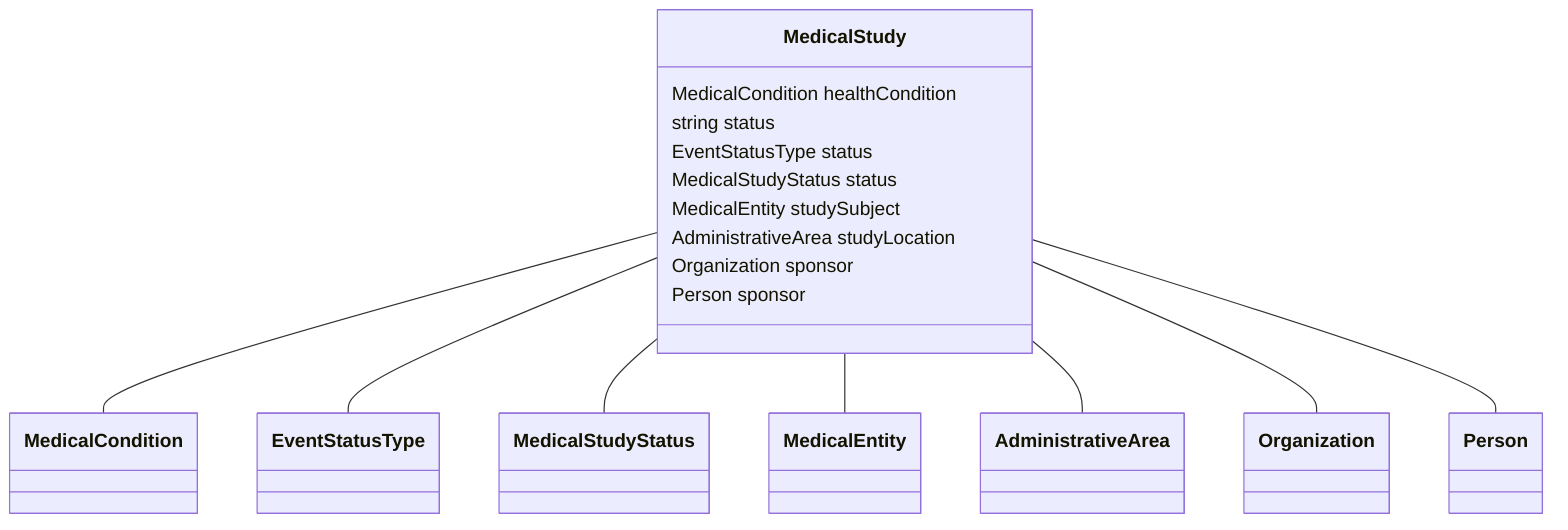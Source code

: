 classDiagram
  MedicalStudy -- MedicalCondition
  MedicalStudy -- EventStatusType
  MedicalStudy -- MedicalStudyStatus
  MedicalStudy -- MedicalEntity
  MedicalStudy -- AdministrativeArea
  MedicalStudy -- Organization
  MedicalStudy -- Person


class MedicalStudy {

  MedicalCondition healthCondition
  string status
  EventStatusType status
  MedicalStudyStatus status
  MedicalEntity studySubject
  AdministrativeArea studyLocation
  Organization sponsor
  Person sponsor

 }
